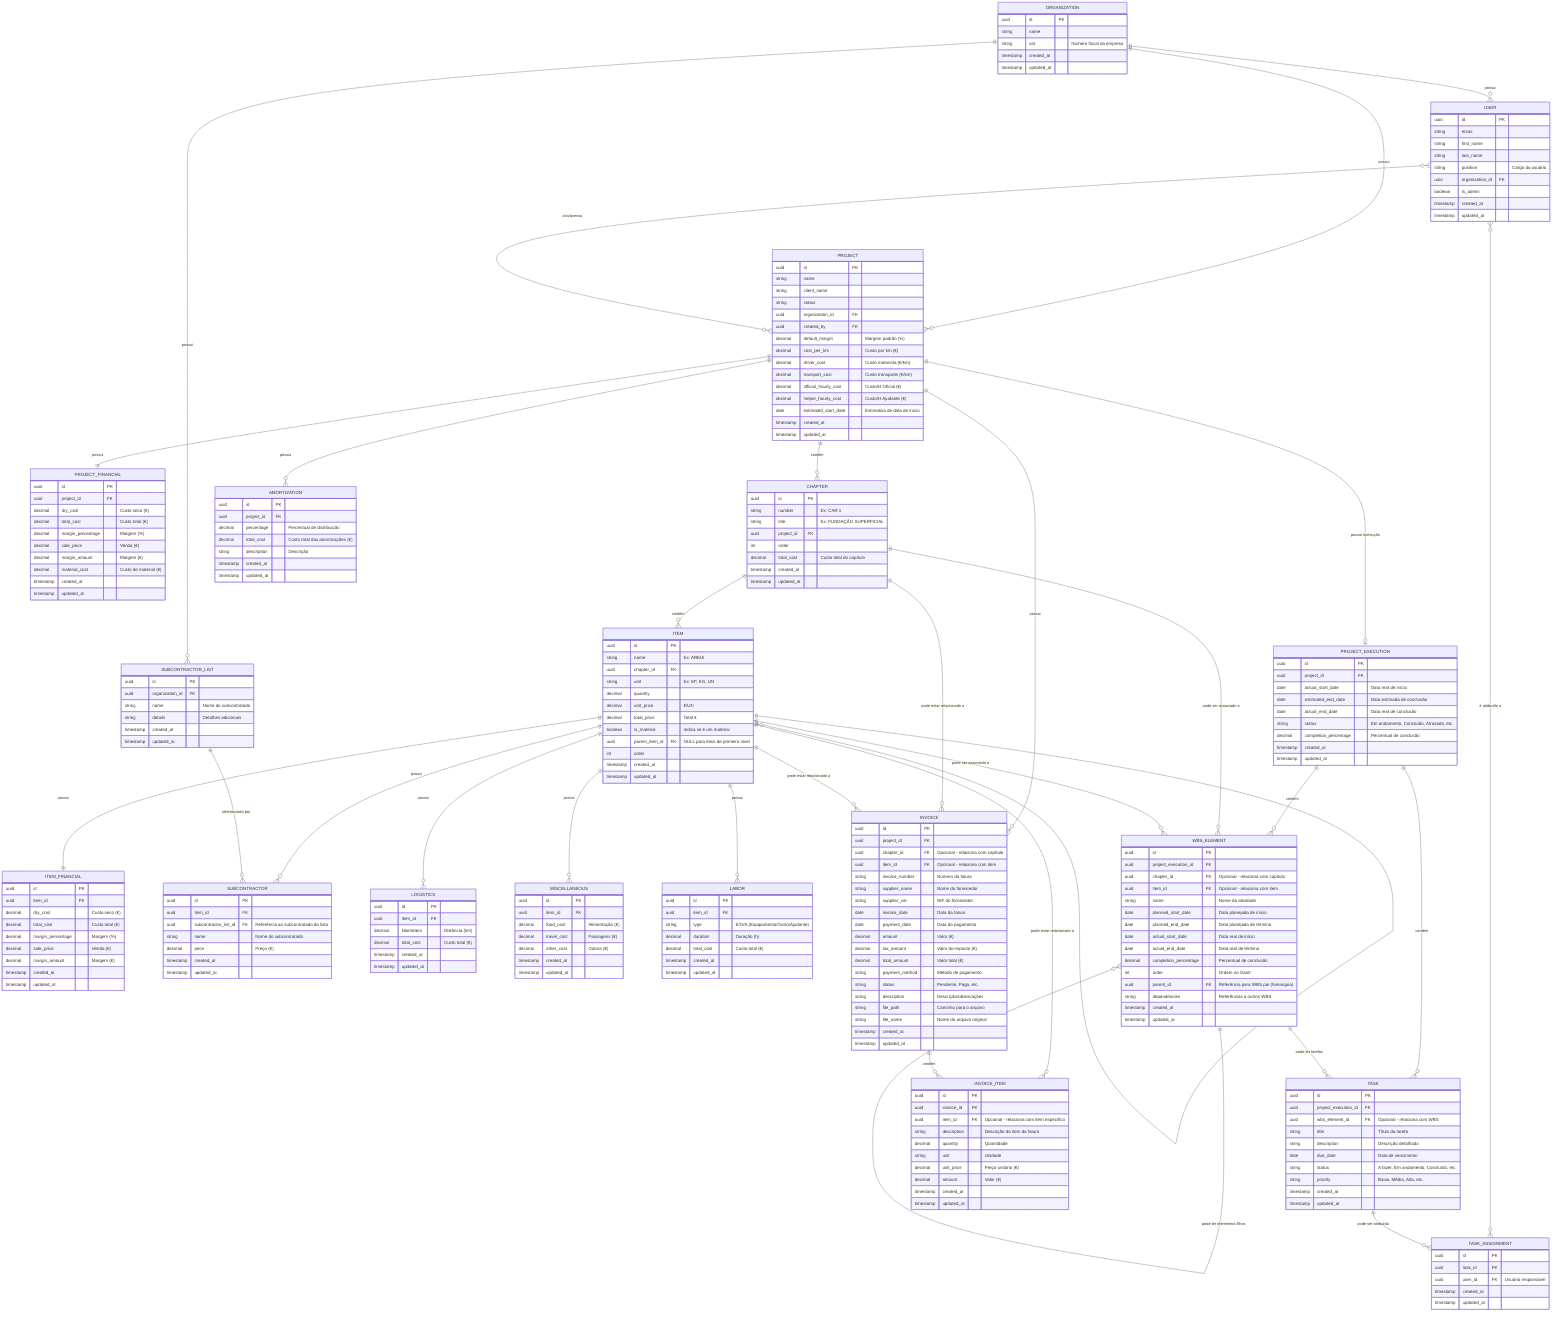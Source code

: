 erDiagram
    %% Organizações e Usuários
    ORGANIZATION {
        uuid id PK
        string name
        string vat "Número fiscal da empresa"
        timestamp created_at
        timestamp updated_at
    }
    
    USER {
        uuid id PK
        string email
        string first_name
        string last_name
        string position "Cargo do usuário"
        uuid organization_id FK
        boolean is_admin
        timestamp created_at
        timestamp updated_at
    }
    
    %% Projetos e Configurações
    PROJECT {
        uuid id PK
        string name
        string client_name
        string status
        uuid organization_id FK
        uuid created_by FK
        decimal default_margin "Margem padrão (%)"
        decimal cost_per_km "Custo por km (€)"
        decimal driver_cost "Custo motorista (€/km)"
        decimal transport_cost "Custo transporte (€/km)"
        decimal official_hourly_cost "Custo/H Oficial (€)"
        decimal helper_hourly_cost "Custo/H Ajudante (€)"
        date estimated_start_date "Estimativa de data de início"
        timestamp created_at
        timestamp updated_at
    }
    
    PROJECT_FINANCIAL {
        uuid id PK
        uuid project_id FK
        decimal dry_cost "Custo seco (€)"
        decimal total_cost "Custo total (€)"
        decimal margin_percentage "Margem (%)"
        decimal sale_price "Venda (€)"
        decimal margin_amount "Margem (€)"
        decimal material_cost "Custo de material (€)"
        timestamp created_at
        timestamp updated_at
    }
    
    %% Estrutura do Orçamento
    CHAPTER {
        uuid id PK
        string number "Ex: CAR 1"
        string title "Ex: FUNDAÇÃO SUPERFICIAL"
        uuid project_id FK
        int order
        decimal total_cost "Custo total do capítulo"
        timestamp created_at
        timestamp updated_at
    }
    
    ITEM {
        uuid id PK
        string name "Ex: AREIA"
        uuid chapter_id FK
        string unit "Ex: M³, KG, UN"
        decimal quantity
        decimal unit_price "€/UN"
        decimal total_price "Total €"
        boolean is_material "Indica se é um material"
        uuid parent_item_id FK "NULL para itens de primeiro nível"
        int order
        timestamp created_at
        timestamp updated_at
    }
    
    ITEM_FINANCIAL {
        uuid id PK
        uuid item_id FK
        decimal dry_cost "Custo seco (€)"
        decimal total_cost "Custo total (€)"
        decimal margin_percentage "Margem (%)"
        decimal sale_price "Venda (€)"
        decimal margin_amount "Margem (€)"
        timestamp created_at
        timestamp updated_at
    }
    
    %% Custos Adicionais
    SUBCONTRACTOR {
        uuid id PK
        uuid item_id FK
        uuid subcontractor_list_id FK "Referência ao subcontratado da lista"
        string name "Nome do subcontratado"
        decimal price "Preço (€)"
        timestamp created_at
        timestamp updated_at
    }
    
    SUBCONTRACTOR_LIST {
        uuid id PK
        uuid organization_id FK
        string name "Nome do subcontratado"
        string details "Detalhes adicionais"
        timestamp created_at
        timestamp updated_at
    }
    
    LOGISTICS {
        uuid id PK
        uuid item_id FK
        decimal kilometers "Distância (km)"
        decimal total_cost "Custo total (€)"
        timestamp created_at
        timestamp updated_at
    }
    
    MISCELLANEOUS {
        uuid id PK
        uuid item_id FK
        decimal food_cost "Alimentação (€)"
        decimal travel_cost "Passagens (€)"
        decimal other_cost "Outros (€)"
        timestamp created_at
        timestamp updated_at
    }
    
    LABOR {
        uuid id PK
        uuid item_id FK
        string type "E/O/A (Equipamento/Outro/Ajudante)"
        decimal duration "Duração (h)"
        decimal total_cost "Custo total (€)"
        timestamp created_at
        timestamp updated_at
    }
    
    AMORTIZATION {
        uuid id PK
        uuid project_id FK
        decimal percentage "Percentual de distribuição"
        decimal total_cost "Custo total das amortizações (€)"
        string description "Descrição"
        timestamp created_at
        timestamp updated_at
    }
    
    %% Execução e Acompanhamento
    PROJECT_EXECUTION {
        uuid id PK
        uuid project_id FK
        date actual_start_date "Data real de início"
        date estimated_end_date "Data estimada de conclusão"
        date actual_end_date "Data real de conclusão"
        string status "Em andamento, Concluído, Atrasado, etc."
        decimal completion_percentage "Percentual de conclusão"
        timestamp created_at
        timestamp updated_at
    }
    
    WBS_ELEMENT {
        uuid id PK
        uuid project_execution_id FK
        uuid chapter_id FK "Opcional - relaciona com capítulo"
        uuid item_id FK "Opcional - relaciona com item"
        string name "Nome da atividade"
        date planned_start_date "Data planejada de início"
        date planned_end_date "Data planejada de término"
        date actual_start_date "Data real de início"
        date actual_end_date "Data real de término"
        decimal completion_percentage "Percentual de conclusão"
        int order "Ordem no Gantt"
        uuid parent_id FK "Referência para WBS pai (hierarquia)"
        string dependencies "Referências a outros WBS"
        timestamp created_at
        timestamp updated_at
    }
    
    TASK {
        uuid id PK
        uuid project_execution_id FK
        uuid wbs_element_id FK "Opcional - relaciona com WBS"
        string title "Título da tarefa"
        string description "Descrição detalhada"
        date due_date "Data de vencimento"
        string status "A fazer, Em andamento, Concluído, etc."
        string priority "Baixa, Média, Alta, etc."
        timestamp created_at
        timestamp updated_at
    }
    
    TASK_ASSIGNMENT {
        uuid id PK
        uuid task_id FK
        uuid user_id FK "Usuário responsável"
        timestamp created_at
        timestamp updated_at
    }
    
    %% Faturas
    INVOICE {
        uuid id PK
        uuid project_id FK
        uuid chapter_id FK "Opcional - relaciona com capítulo"
        uuid item_id FK "Opcional - relaciona com item"
        string invoice_number "Número da fatura"
        string supplier_name "Nome do fornecedor"
        string supplier_vat "NIF do fornecedor"
        date invoice_date "Data da fatura"
        date payment_date "Data do pagamento"
        decimal amount "Valor (€)"
        decimal tax_amount "Valor do imposto (€)"
        decimal total_amount "Valor total (€)"
        string payment_method "Método de pagamento"
        string status "Pendente, Paga, etc."
        string description "Descrição/observações"
        string file_path "Caminho para o arquivo"
        string file_name "Nome do arquivo original"
        timestamp created_at
        timestamp updated_at
    }
    
    INVOICE_ITEM {
        uuid id PK
        uuid invoice_id FK
        uuid item_id FK "Opcional - relaciona com item específico"
        string description "Descrição do item da fatura"
        decimal quantity "Quantidade"
        string unit "Unidade"
        decimal unit_price "Preço unitário (€)"
        decimal amount "Valor (€)"
        timestamp created_at
        timestamp updated_at
    }
    
    %% Relacionamentos
    ORGANIZATION ||--o{ USER : "possui"
    ORGANIZATION ||--o{ PROJECT : "possui"
    ORGANIZATION ||--o{ SUBCONTRACTOR_LIST : "possui"
    
    USER }o--o{ PROJECT : "cria/acessa"
    USER }o--o{ TASK_ASSIGNMENT : "é atribuído a"
    
    PROJECT ||--o{ CHAPTER : "contém"
    PROJECT ||--o{ AMORTIZATION : "possui"
    PROJECT ||--|| PROJECT_FINANCIAL : "possui"
    PROJECT ||--o| PROJECT_EXECUTION : "possui execução"
    PROJECT ||--o{ INVOICE : "possui"
    
    PROJECT_EXECUTION ||--o{ WBS_ELEMENT : "contém"
    PROJECT_EXECUTION ||--o{ TASK : "contém"
    
    CHAPTER ||--o{ ITEM : "contém"
    CHAPTER ||--o{ WBS_ELEMENT : "pode ser associado a"
    CHAPTER ||--o{ INVOICE : "pode estar relacionado a"
    
    ITEM ||--o{ ITEM : "pode ter sub-itens"
    ITEM ||--|| ITEM_FINANCIAL : "possui"
    ITEM ||--o{ SUBCONTRACTOR : "possui"
    ITEM ||--o{ LOGISTICS : "possui"
    ITEM ||--o{ MISCELLANEOUS : "possui"
    ITEM ||--o{ LABOR : "possui"
    ITEM ||--o{ WBS_ELEMENT : "pode ser associado a"
    ITEM ||--o{ INVOICE : "pode estar relacionado a"
    ITEM ||--o{ INVOICE_ITEM : "pode estar relacionado a"
    
    WBS_ELEMENT ||--o{ WBS_ELEMENT : "pode ter elementos filhos"
    WBS_ELEMENT ||--o{ TASK : "pode ter tarefas"
    
    TASK ||--o{ TASK_ASSIGNMENT : "pode ser atribuída"
    
    SUBCONTRACTOR_LIST ||--o{ SUBCONTRACTOR : "referenciado por"
    
    INVOICE ||--o{ INVOICE_ITEM : "contém"